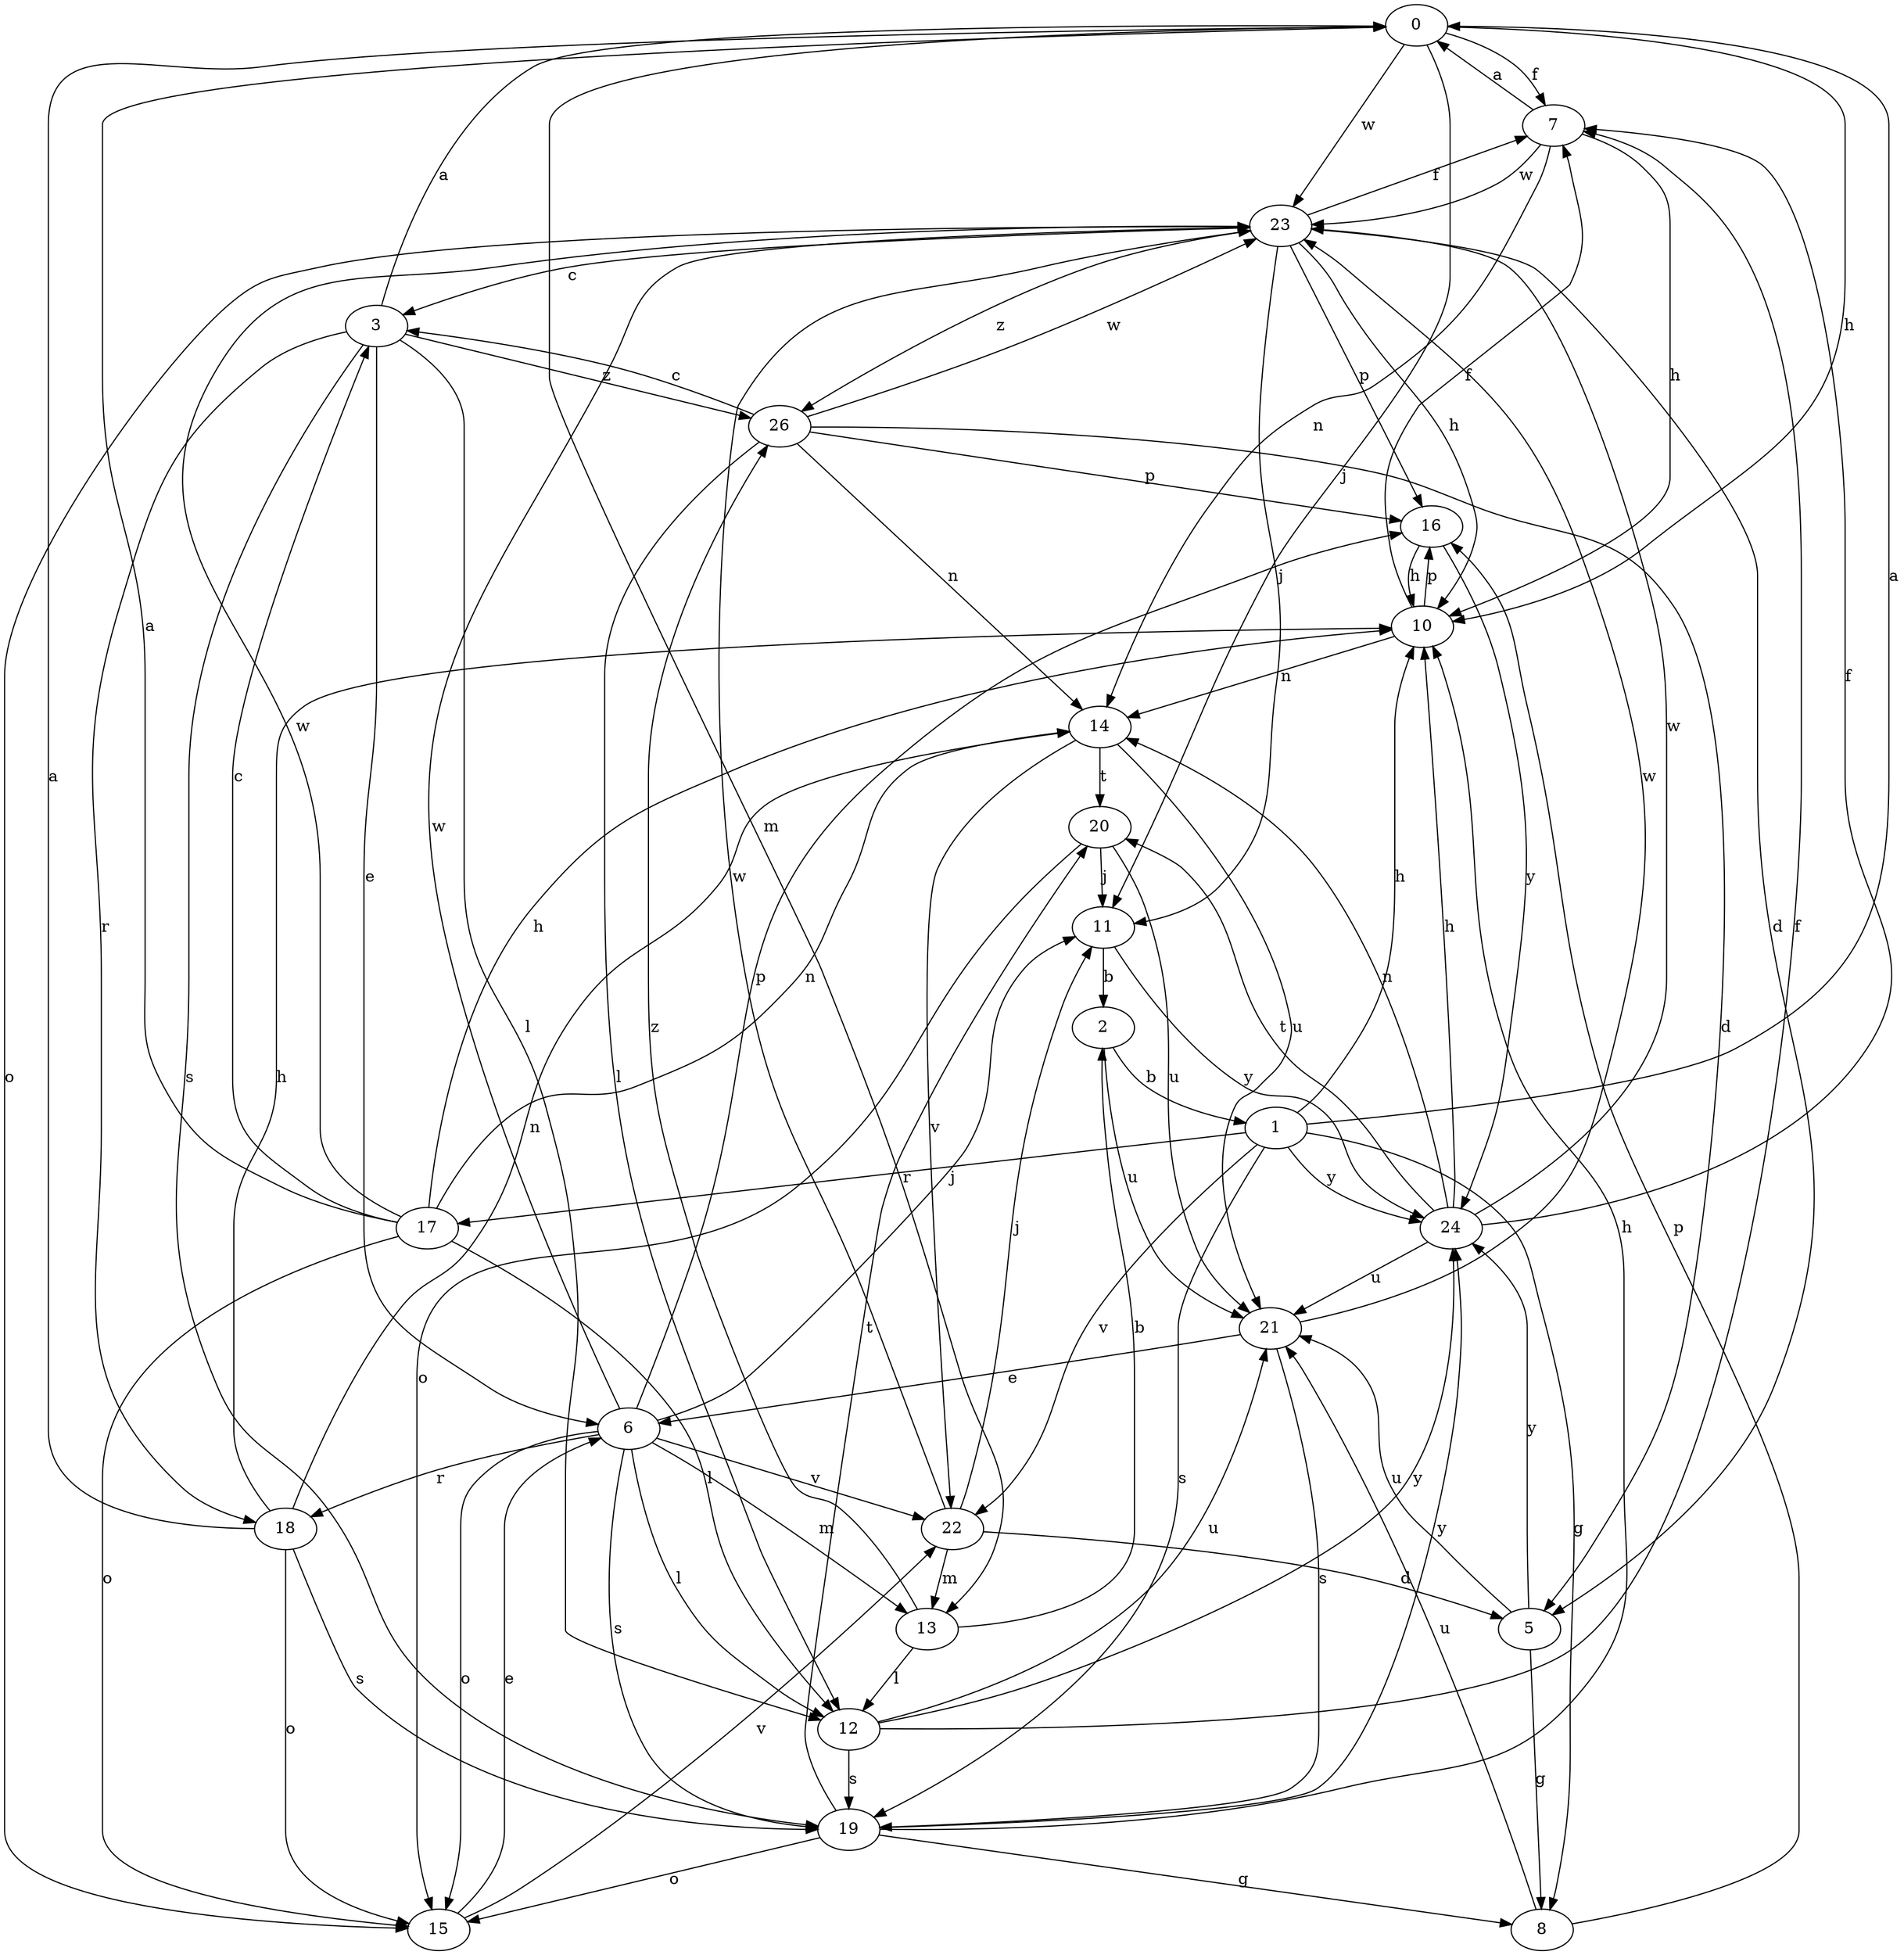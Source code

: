 strict digraph  {
0;
1;
2;
3;
5;
6;
7;
8;
10;
11;
12;
13;
14;
15;
16;
17;
18;
19;
20;
21;
22;
23;
24;
26;
0 -> 7  [label=f];
0 -> 10  [label=h];
0 -> 11  [label=j];
0 -> 13  [label=m];
0 -> 23  [label=w];
1 -> 0  [label=a];
1 -> 8  [label=g];
1 -> 10  [label=h];
1 -> 17  [label=r];
1 -> 19  [label=s];
1 -> 22  [label=v];
1 -> 24  [label=y];
2 -> 1  [label=b];
2 -> 21  [label=u];
3 -> 0  [label=a];
3 -> 6  [label=e];
3 -> 12  [label=l];
3 -> 18  [label=r];
3 -> 19  [label=s];
3 -> 26  [label=z];
5 -> 8  [label=g];
5 -> 21  [label=u];
5 -> 24  [label=y];
6 -> 11  [label=j];
6 -> 12  [label=l];
6 -> 13  [label=m];
6 -> 15  [label=o];
6 -> 16  [label=p];
6 -> 18  [label=r];
6 -> 19  [label=s];
6 -> 22  [label=v];
6 -> 23  [label=w];
7 -> 0  [label=a];
7 -> 10  [label=h];
7 -> 14  [label=n];
7 -> 23  [label=w];
8 -> 16  [label=p];
8 -> 21  [label=u];
10 -> 7  [label=f];
10 -> 14  [label=n];
10 -> 16  [label=p];
11 -> 2  [label=b];
11 -> 24  [label=y];
12 -> 7  [label=f];
12 -> 19  [label=s];
12 -> 21  [label=u];
12 -> 24  [label=y];
13 -> 2  [label=b];
13 -> 12  [label=l];
13 -> 26  [label=z];
14 -> 20  [label=t];
14 -> 21  [label=u];
14 -> 22  [label=v];
15 -> 6  [label=e];
15 -> 22  [label=v];
16 -> 10  [label=h];
16 -> 24  [label=y];
17 -> 0  [label=a];
17 -> 3  [label=c];
17 -> 10  [label=h];
17 -> 12  [label=l];
17 -> 14  [label=n];
17 -> 15  [label=o];
17 -> 23  [label=w];
18 -> 0  [label=a];
18 -> 10  [label=h];
18 -> 14  [label=n];
18 -> 15  [label=o];
18 -> 19  [label=s];
19 -> 8  [label=g];
19 -> 10  [label=h];
19 -> 15  [label=o];
19 -> 20  [label=t];
19 -> 24  [label=y];
20 -> 11  [label=j];
20 -> 15  [label=o];
20 -> 21  [label=u];
21 -> 6  [label=e];
21 -> 19  [label=s];
21 -> 23  [label=w];
22 -> 5  [label=d];
22 -> 11  [label=j];
22 -> 13  [label=m];
22 -> 23  [label=w];
23 -> 3  [label=c];
23 -> 5  [label=d];
23 -> 7  [label=f];
23 -> 10  [label=h];
23 -> 11  [label=j];
23 -> 15  [label=o];
23 -> 16  [label=p];
23 -> 26  [label=z];
24 -> 7  [label=f];
24 -> 10  [label=h];
24 -> 14  [label=n];
24 -> 20  [label=t];
24 -> 21  [label=u];
24 -> 23  [label=w];
26 -> 3  [label=c];
26 -> 5  [label=d];
26 -> 12  [label=l];
26 -> 14  [label=n];
26 -> 16  [label=p];
26 -> 23  [label=w];
}

